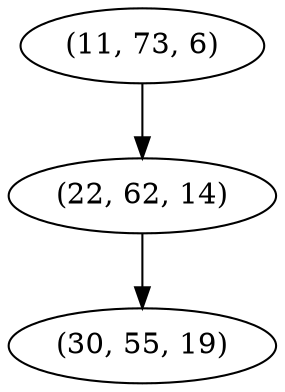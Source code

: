 digraph tree {
    "(11, 73, 6)";
    "(22, 62, 14)";
    "(30, 55, 19)";
    "(11, 73, 6)" -> "(22, 62, 14)";
    "(22, 62, 14)" -> "(30, 55, 19)";
}

